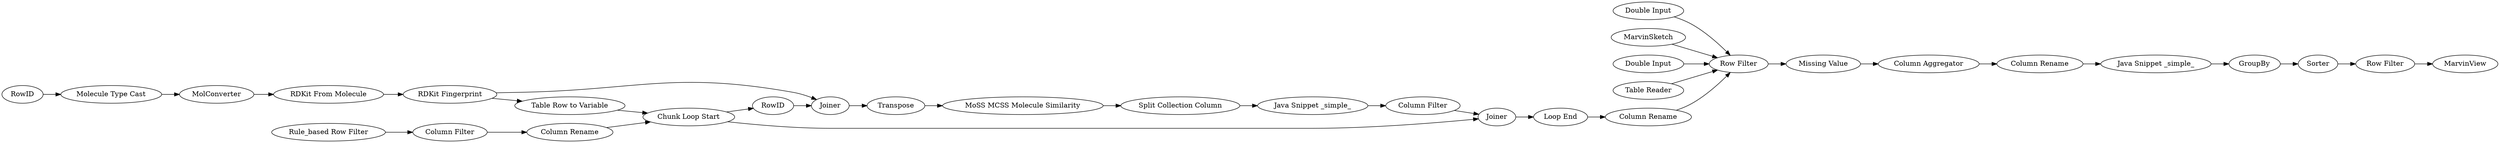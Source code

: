 digraph {
	"1644068316960955228_1202" [label=Transpose]
	"1644068316960955228_116" [label=Joiner]
	"-9004710210713265761_861" [label="Double Input"]
	"1644068316960955228_1160" [label="Java Snippet _simple_"]
	"1644068316960955228_1171" [label=GroupBy]
	"1644068316960955228_1211" [label="Column Aggregator"]
	"-9004710210713265761_1208" [label=MarvinSketch]
	"1644068316960955228_831" [label="Column Filter"]
	"1644068316960955228_618" [label=Sorter]
	"1644068316960955228_1192" [label="Chunk Loop Start"]
	"1644068316960955228_1203" [label="Column Rename"]
	"1644068316960955228_452" [label="Split Collection Column"]
	"1644068316960955228_1163" [label="Missing Value"]
	"1644068316960955228_619" [label="Row Filter"]
	"1644068316960955228_830" [label=MolConverter]
	"1644068316960955228_816" [label="RDKit Fingerprint"]
	"1644068316960955228_659" [label=Joiner]
	"1644068316960955228_1164" [label="Column Rename"]
	"1644068316960955228_1145" [label="Column Rename"]
	"1644068316960955228_1201" [label=RowID]
	"-9004710210713265761_862" [label="Double Input"]
	"-9004710210713265761_868" [label=MarvinView]
	"1644068316960955228_432" [label="Column Filter"]
	"1644068316960955228_1187" [label="Row Filter"]
	"1644068316960955228_828" [label="RDKit From Molecule"]
	"-9004710210713265761_876" [label="Table Reader"]
	"1644068316960955228_1207" [label=RowID]
	"1644068316960955228_1205" [label="Table Row to Variable"]
	"1644068316960955228_451" [label="Java Snippet _simple_"]
	"1644068316960955228_1" [label="MoSS MCSS Molecule Similarity"]
	"1644068316960955228_1196" [label="Loop End"]
	"1644068316960955228_1090" [label="Molecule Type Cast"]
	"1644068316960955228_1212" [label="Rule_based Row Filter"]
	"1644068316960955228_1205" -> "1644068316960955228_1192"
	"1644068316960955228_1163" -> "1644068316960955228_1211"
	"1644068316960955228_816" -> "1644068316960955228_116"
	"1644068316960955228_1164" -> "1644068316960955228_1160"
	"1644068316960955228_452" -> "1644068316960955228_451"
	"1644068316960955228_1145" -> "1644068316960955228_1192"
	"1644068316960955228_1171" -> "1644068316960955228_618"
	"1644068316960955228_816" -> "1644068316960955228_1205"
	"1644068316960955228_618" -> "1644068316960955228_1187"
	"1644068316960955228_1" -> "1644068316960955228_452"
	"1644068316960955228_1187" -> "-9004710210713265761_868"
	"1644068316960955228_116" -> "1644068316960955228_1202"
	"1644068316960955228_831" -> "1644068316960955228_1145"
	"1644068316960955228_659" -> "1644068316960955228_1196"
	"1644068316960955228_1192" -> "1644068316960955228_1201"
	"1644068316960955228_1212" -> "1644068316960955228_831"
	"1644068316960955228_1202" -> "1644068316960955228_1"
	"-9004710210713265761_1208" -> "1644068316960955228_619"
	"1644068316960955228_1211" -> "1644068316960955228_1164"
	"1644068316960955228_1207" -> "1644068316960955228_1090"
	"1644068316960955228_1090" -> "1644068316960955228_830"
	"1644068316960955228_1192" -> "1644068316960955228_659"
	"-9004710210713265761_861" -> "1644068316960955228_619"
	"1644068316960955228_1201" -> "1644068316960955228_116"
	"1644068316960955228_619" -> "1644068316960955228_1163"
	"-9004710210713265761_876" -> "1644068316960955228_619"
	"1644068316960955228_828" -> "1644068316960955228_816"
	"1644068316960955228_1160" -> "1644068316960955228_1171"
	"1644068316960955228_830" -> "1644068316960955228_828"
	"1644068316960955228_1196" -> "1644068316960955228_1203"
	"1644068316960955228_1203" -> "1644068316960955228_619"
	"1644068316960955228_432" -> "1644068316960955228_659"
	"1644068316960955228_451" -> "1644068316960955228_432"
	"-9004710210713265761_862" -> "1644068316960955228_619"
	rankdir=LR
}
